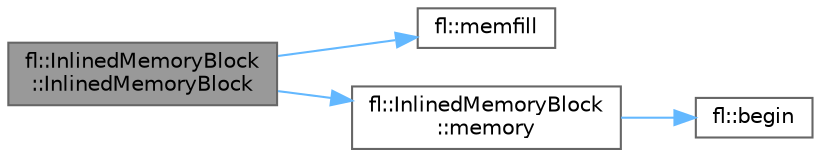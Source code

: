 digraph "fl::InlinedMemoryBlock::InlinedMemoryBlock"
{
 // INTERACTIVE_SVG=YES
 // LATEX_PDF_SIZE
  bgcolor="transparent";
  edge [fontname=Helvetica,fontsize=10,labelfontname=Helvetica,labelfontsize=10];
  node [fontname=Helvetica,fontsize=10,shape=box,height=0.2,width=0.4];
  rankdir="LR";
  Node1 [id="Node000001",label="fl::InlinedMemoryBlock\l::InlinedMemoryBlock",height=0.2,width=0.4,color="gray40", fillcolor="grey60", style="filled", fontcolor="black",tooltip=" "];
  Node1 -> Node2 [id="edge1_Node000001_Node000002",color="steelblue1",style="solid",tooltip=" "];
  Node2 [id="Node000002",label="fl::memfill",height=0.2,width=0.4,color="grey40", fillcolor="white", style="filled",URL="$d4/d36/namespacefl_a4b8a9d50bb843c25b6392094c34e7fb1.html#a4b8a9d50bb843c25b6392094c34e7fb1",tooltip=" "];
  Node1 -> Node3 [id="edge2_Node000001_Node000003",color="steelblue1",style="solid",tooltip=" "];
  Node3 [id="Node000003",label="fl::InlinedMemoryBlock\l::memory",height=0.2,width=0.4,color="grey40", fillcolor="white", style="filled",URL="$da/dc5/structfl_1_1_inlined_memory_block_ac7adc8a37e4bb8a399eb2e32c85409ef.html#ac7adc8a37e4bb8a399eb2e32c85409ef",tooltip=" "];
  Node3 -> Node4 [id="edge3_Node000003_Node000004",color="steelblue1",style="solid",tooltip=" "];
  Node4 [id="Node000004",label="fl::begin",height=0.2,width=0.4,color="grey40", fillcolor="white", style="filled",URL="$d4/d36/namespacefl_a44ec854fe5278548217eba95585d0e58.html#a44ec854fe5278548217eba95585d0e58",tooltip=" "];
}
